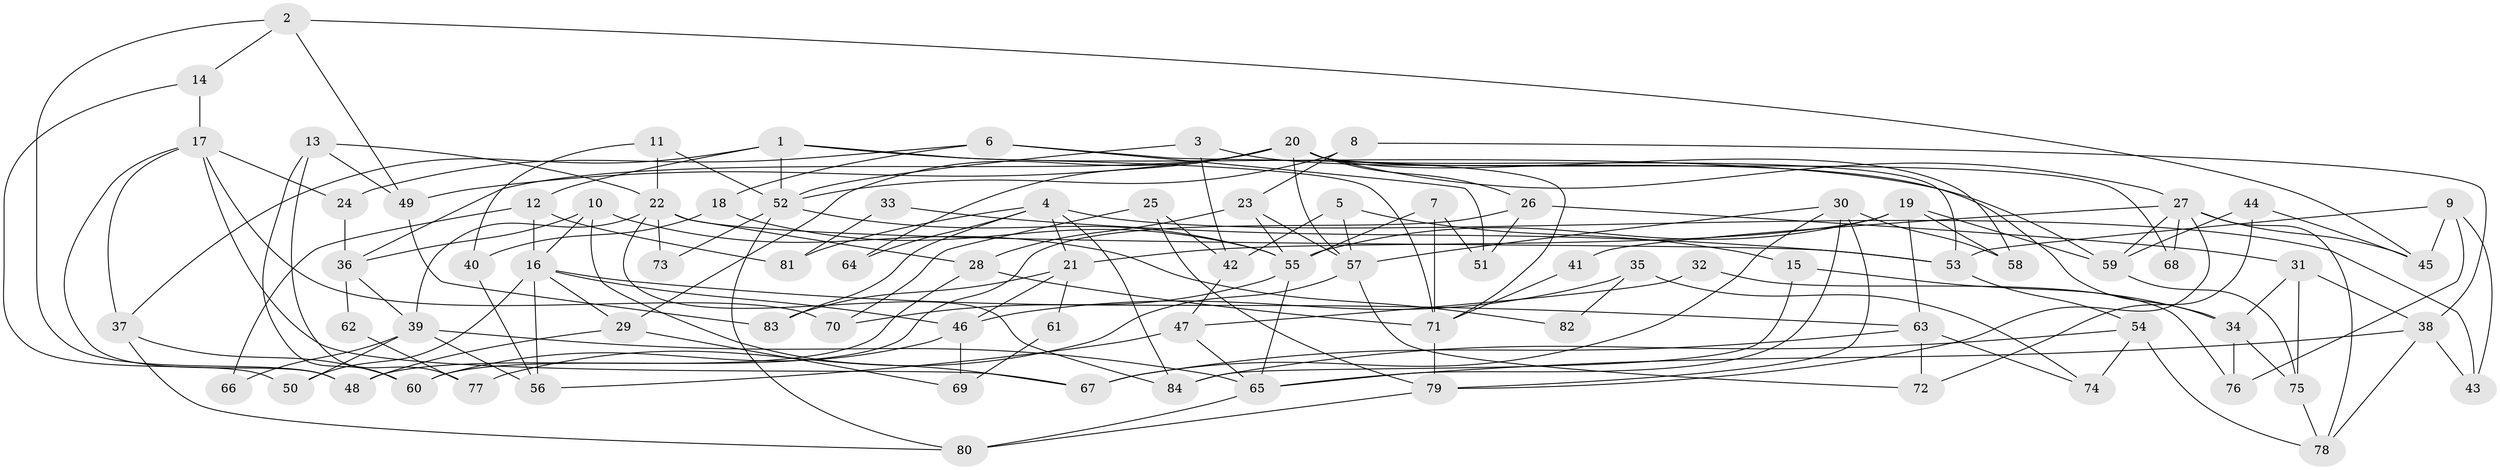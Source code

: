 // Generated by graph-tools (version 1.1) at 2025/11/02/27/25 16:11:16]
// undirected, 84 vertices, 168 edges
graph export_dot {
graph [start="1"]
  node [color=gray90,style=filled];
  1;
  2;
  3;
  4;
  5;
  6;
  7;
  8;
  9;
  10;
  11;
  12;
  13;
  14;
  15;
  16;
  17;
  18;
  19;
  20;
  21;
  22;
  23;
  24;
  25;
  26;
  27;
  28;
  29;
  30;
  31;
  32;
  33;
  34;
  35;
  36;
  37;
  38;
  39;
  40;
  41;
  42;
  43;
  44;
  45;
  46;
  47;
  48;
  49;
  50;
  51;
  52;
  53;
  54;
  55;
  56;
  57;
  58;
  59;
  60;
  61;
  62;
  63;
  64;
  65;
  66;
  67;
  68;
  69;
  70;
  71;
  72;
  73;
  74;
  75;
  76;
  77;
  78;
  79;
  80;
  81;
  82;
  83;
  84;
  1 -- 37;
  1 -- 52;
  1 -- 12;
  1 -- 59;
  1 -- 71;
  2 -- 49;
  2 -- 48;
  2 -- 14;
  2 -- 45;
  3 -- 34;
  3 -- 52;
  3 -- 42;
  4 -- 84;
  4 -- 21;
  4 -- 43;
  4 -- 64;
  4 -- 81;
  4 -- 83;
  5 -- 57;
  5 -- 42;
  5 -- 15;
  6 -- 71;
  6 -- 51;
  6 -- 18;
  6 -- 24;
  7 -- 55;
  7 -- 71;
  7 -- 51;
  8 -- 38;
  8 -- 23;
  8 -- 52;
  9 -- 45;
  9 -- 53;
  9 -- 43;
  9 -- 76;
  10 -- 36;
  10 -- 16;
  10 -- 67;
  10 -- 82;
  11 -- 52;
  11 -- 40;
  11 -- 22;
  12 -- 16;
  12 -- 66;
  12 -- 81;
  13 -- 60;
  13 -- 22;
  13 -- 49;
  13 -- 77;
  14 -- 17;
  14 -- 50;
  15 -- 84;
  15 -- 34;
  16 -- 63;
  16 -- 46;
  16 -- 29;
  16 -- 50;
  16 -- 56;
  17 -- 70;
  17 -- 67;
  17 -- 24;
  17 -- 37;
  17 -- 48;
  18 -- 55;
  18 -- 40;
  19 -- 59;
  19 -- 58;
  19 -- 21;
  19 -- 55;
  19 -- 63;
  20 -- 36;
  20 -- 29;
  20 -- 26;
  20 -- 27;
  20 -- 49;
  20 -- 53;
  20 -- 57;
  20 -- 58;
  20 -- 64;
  20 -- 68;
  21 -- 83;
  21 -- 46;
  21 -- 61;
  22 -- 28;
  22 -- 39;
  22 -- 53;
  22 -- 73;
  22 -- 84;
  23 -- 55;
  23 -- 57;
  23 -- 28;
  24 -- 36;
  25 -- 79;
  25 -- 42;
  25 -- 70;
  26 -- 31;
  26 -- 51;
  26 -- 60;
  27 -- 59;
  27 -- 41;
  27 -- 45;
  27 -- 68;
  27 -- 78;
  27 -- 79;
  28 -- 71;
  28 -- 48;
  29 -- 48;
  29 -- 69;
  30 -- 57;
  30 -- 65;
  30 -- 58;
  30 -- 67;
  30 -- 79;
  31 -- 38;
  31 -- 75;
  31 -- 34;
  32 -- 47;
  32 -- 76;
  33 -- 81;
  33 -- 53;
  34 -- 75;
  34 -- 76;
  35 -- 46;
  35 -- 74;
  35 -- 82;
  36 -- 39;
  36 -- 62;
  37 -- 80;
  37 -- 60;
  38 -- 65;
  38 -- 43;
  38 -- 78;
  39 -- 50;
  39 -- 56;
  39 -- 65;
  39 -- 66;
  40 -- 56;
  41 -- 71;
  42 -- 47;
  44 -- 45;
  44 -- 59;
  44 -- 72;
  46 -- 60;
  46 -- 69;
  47 -- 65;
  47 -- 56;
  49 -- 83;
  52 -- 55;
  52 -- 73;
  52 -- 80;
  53 -- 54;
  54 -- 78;
  54 -- 74;
  54 -- 84;
  55 -- 65;
  55 -- 70;
  57 -- 72;
  57 -- 77;
  59 -- 75;
  61 -- 69;
  62 -- 77;
  63 -- 67;
  63 -- 72;
  63 -- 74;
  65 -- 80;
  71 -- 79;
  75 -- 78;
  79 -- 80;
}
